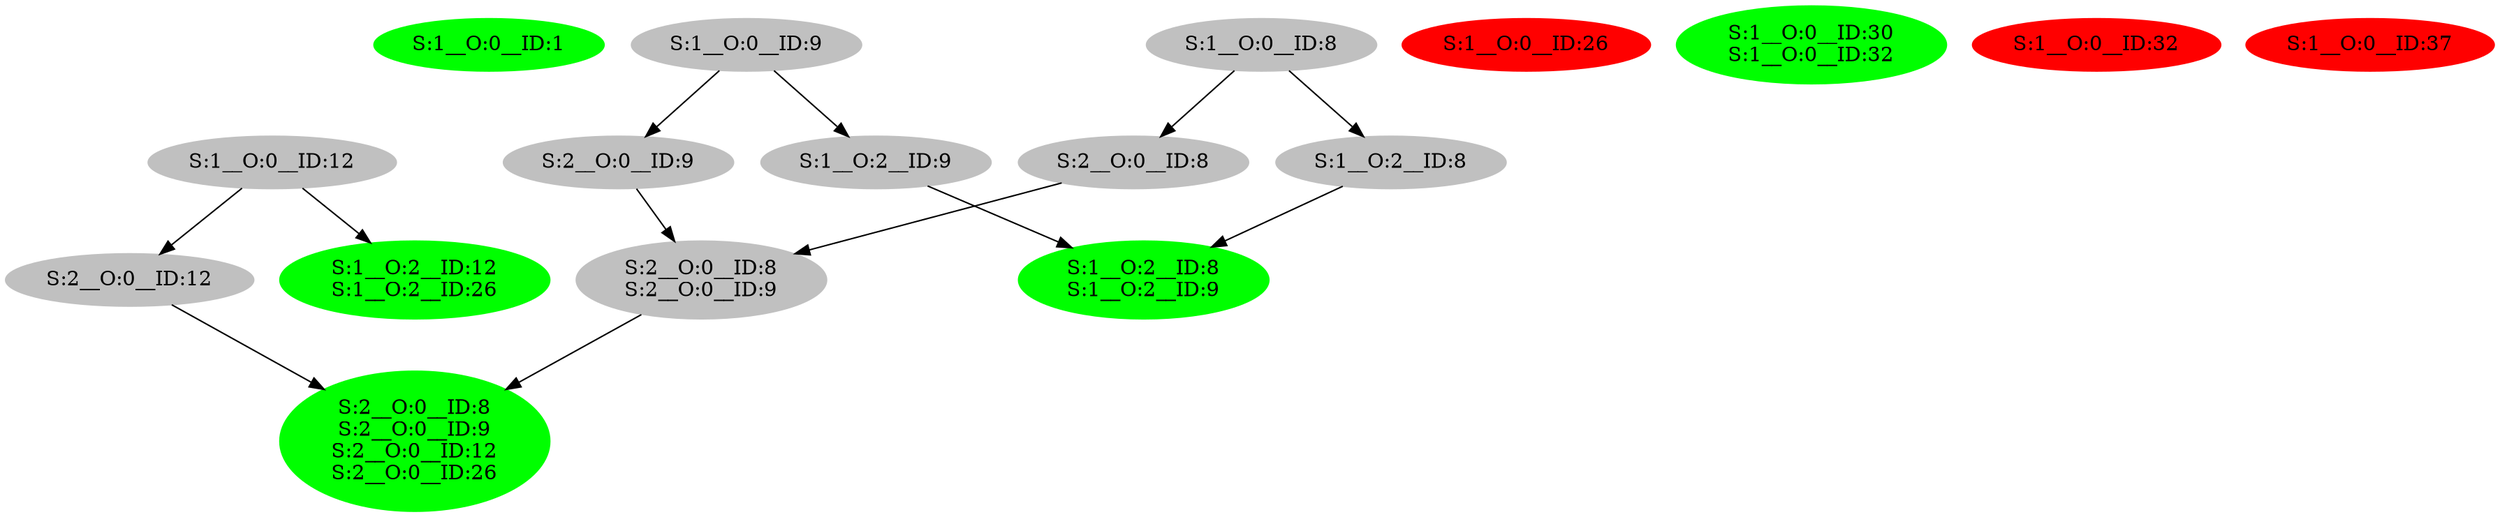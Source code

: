 strict digraph  {
0 [color=green, label="S:1__O:0__ID:1", style=filled];
1 [color=grey, label="S:1__O:0__ID:8", style=filled];
2 [color=grey, label="S:2__O:0__ID:8", style=filled];
3 [color=grey, label="S:2__O:0__ID:8
S:2__O:0__ID:9", style=filled];
4 [color=green, label="S:2__O:0__ID:8
S:2__O:0__ID:9
S:2__O:0__ID:12
S:2__O:0__ID:26", style=filled];
5 [color=grey, label="S:1__O:2__ID:8", style=filled];
6 [color=green, label="S:1__O:2__ID:8
S:1__O:2__ID:9", style=filled];
7 [color=grey, label="S:1__O:0__ID:9", style=filled];
8 [color=grey, label="S:2__O:0__ID:9", style=filled];
9 [color=grey, label="S:1__O:2__ID:9", style=filled];
10 [color=grey, label="S:1__O:0__ID:12", style=filled];
11 [color=grey, label="S:2__O:0__ID:12", style=filled];
12 [color=green, label="S:1__O:2__ID:12
S:1__O:2__ID:26", style=filled];
13 [color=red, label="S:1__O:0__ID:26", style=filled];
14 [color=green, label="S:1__O:0__ID:30
S:1__O:0__ID:32", style=filled];
15 [color=red, label="S:1__O:0__ID:32", style=filled];
16 [color=red, label="S:1__O:0__ID:37", style=filled];
1 -> 2;
1 -> 5;
2 -> 3;
3 -> 4;
5 -> 6;
7 -> 8;
7 -> 9;
8 -> 3;
9 -> 6;
10 -> 11;
10 -> 12;
11 -> 4;
}

